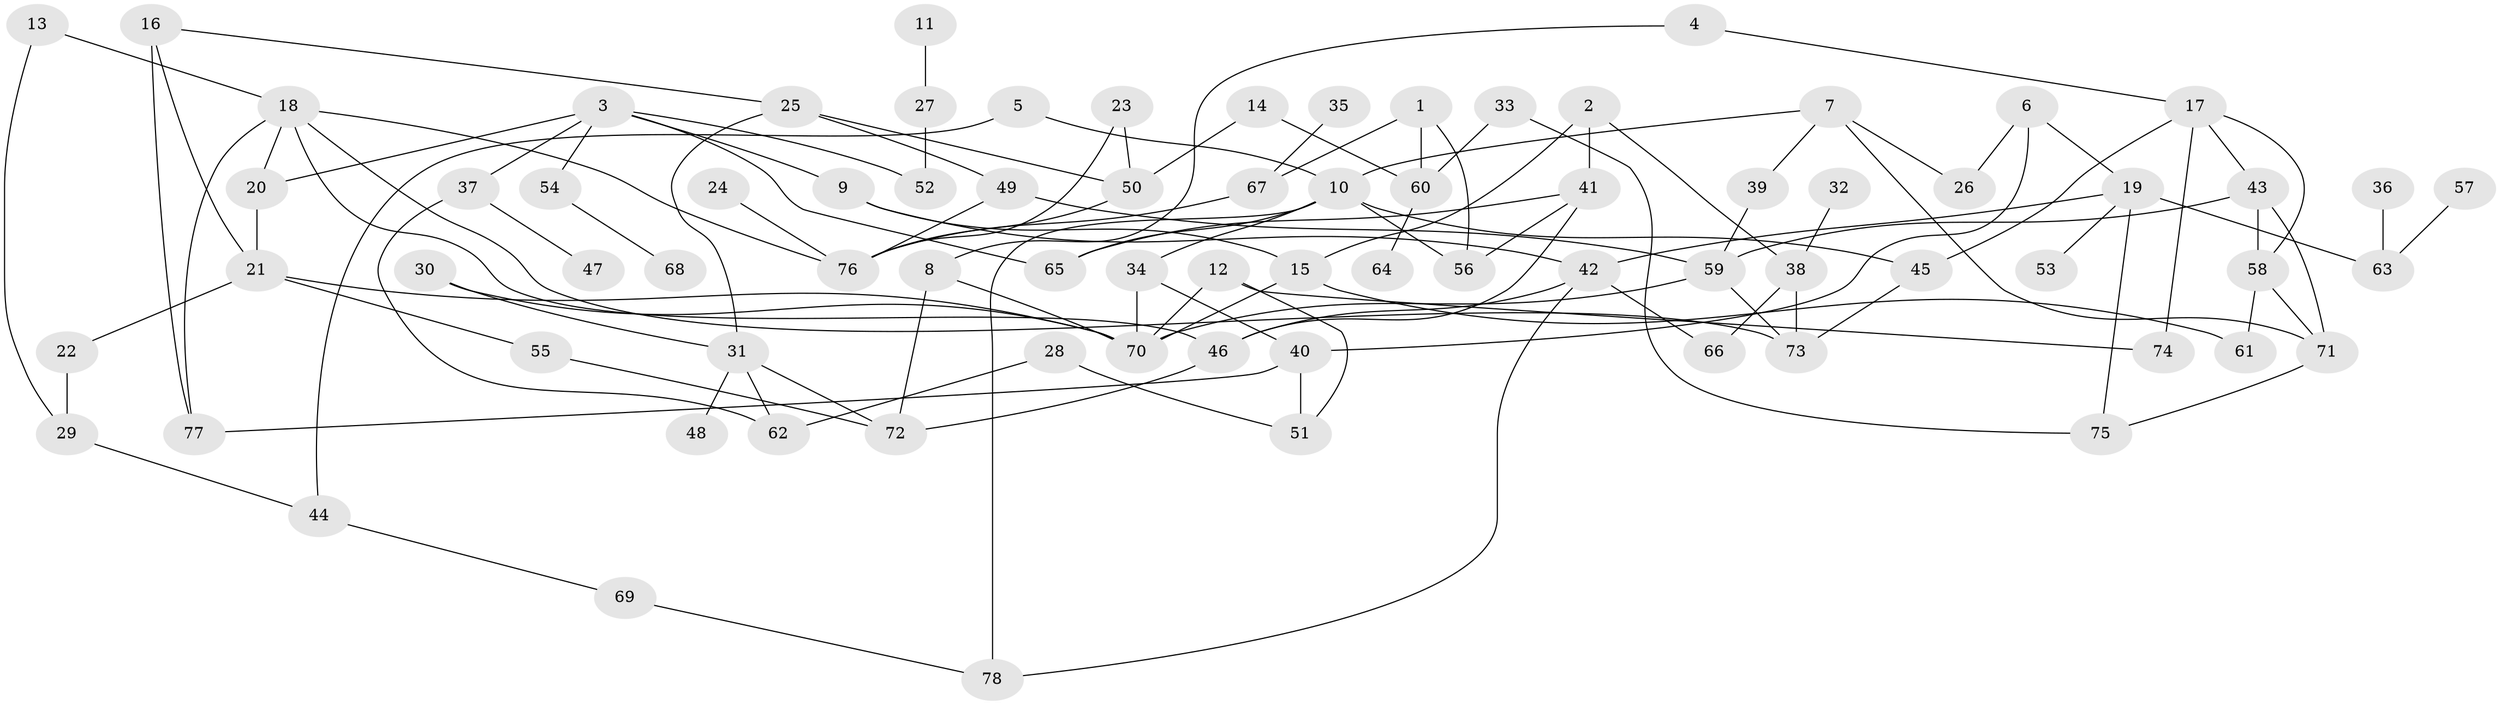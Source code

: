 // Generated by graph-tools (version 1.1) at 2025/39/03/09/25 04:39:50]
// undirected, 78 vertices, 118 edges
graph export_dot {
graph [start="1"]
  node [color=gray90,style=filled];
  1;
  2;
  3;
  4;
  5;
  6;
  7;
  8;
  9;
  10;
  11;
  12;
  13;
  14;
  15;
  16;
  17;
  18;
  19;
  20;
  21;
  22;
  23;
  24;
  25;
  26;
  27;
  28;
  29;
  30;
  31;
  32;
  33;
  34;
  35;
  36;
  37;
  38;
  39;
  40;
  41;
  42;
  43;
  44;
  45;
  46;
  47;
  48;
  49;
  50;
  51;
  52;
  53;
  54;
  55;
  56;
  57;
  58;
  59;
  60;
  61;
  62;
  63;
  64;
  65;
  66;
  67;
  68;
  69;
  70;
  71;
  72;
  73;
  74;
  75;
  76;
  77;
  78;
  1 -- 56;
  1 -- 60;
  1 -- 67;
  2 -- 15;
  2 -- 38;
  2 -- 41;
  3 -- 9;
  3 -- 20;
  3 -- 37;
  3 -- 52;
  3 -- 54;
  3 -- 65;
  4 -- 8;
  4 -- 17;
  5 -- 10;
  5 -- 44;
  6 -- 19;
  6 -- 26;
  6 -- 40;
  7 -- 10;
  7 -- 26;
  7 -- 39;
  7 -- 71;
  8 -- 70;
  8 -- 72;
  9 -- 15;
  9 -- 42;
  10 -- 34;
  10 -- 45;
  10 -- 56;
  10 -- 65;
  10 -- 78;
  11 -- 27;
  12 -- 51;
  12 -- 70;
  12 -- 74;
  13 -- 18;
  13 -- 29;
  14 -- 50;
  14 -- 60;
  15 -- 61;
  15 -- 70;
  16 -- 21;
  16 -- 25;
  16 -- 77;
  17 -- 43;
  17 -- 45;
  17 -- 58;
  17 -- 74;
  18 -- 20;
  18 -- 46;
  18 -- 73;
  18 -- 76;
  18 -- 77;
  19 -- 42;
  19 -- 53;
  19 -- 63;
  19 -- 75;
  20 -- 21;
  21 -- 22;
  21 -- 55;
  21 -- 70;
  22 -- 29;
  23 -- 50;
  23 -- 76;
  24 -- 76;
  25 -- 31;
  25 -- 49;
  25 -- 50;
  27 -- 52;
  28 -- 51;
  28 -- 62;
  29 -- 44;
  30 -- 31;
  30 -- 70;
  31 -- 48;
  31 -- 62;
  31 -- 72;
  32 -- 38;
  33 -- 60;
  33 -- 75;
  34 -- 40;
  34 -- 70;
  35 -- 67;
  36 -- 63;
  37 -- 47;
  37 -- 62;
  38 -- 66;
  38 -- 73;
  39 -- 59;
  40 -- 51;
  40 -- 77;
  41 -- 46;
  41 -- 56;
  41 -- 65;
  42 -- 46;
  42 -- 66;
  42 -- 78;
  43 -- 58;
  43 -- 59;
  43 -- 71;
  44 -- 69;
  45 -- 73;
  46 -- 72;
  49 -- 59;
  49 -- 76;
  50 -- 76;
  54 -- 68;
  55 -- 72;
  57 -- 63;
  58 -- 61;
  58 -- 71;
  59 -- 70;
  59 -- 73;
  60 -- 64;
  67 -- 76;
  69 -- 78;
  71 -- 75;
}
